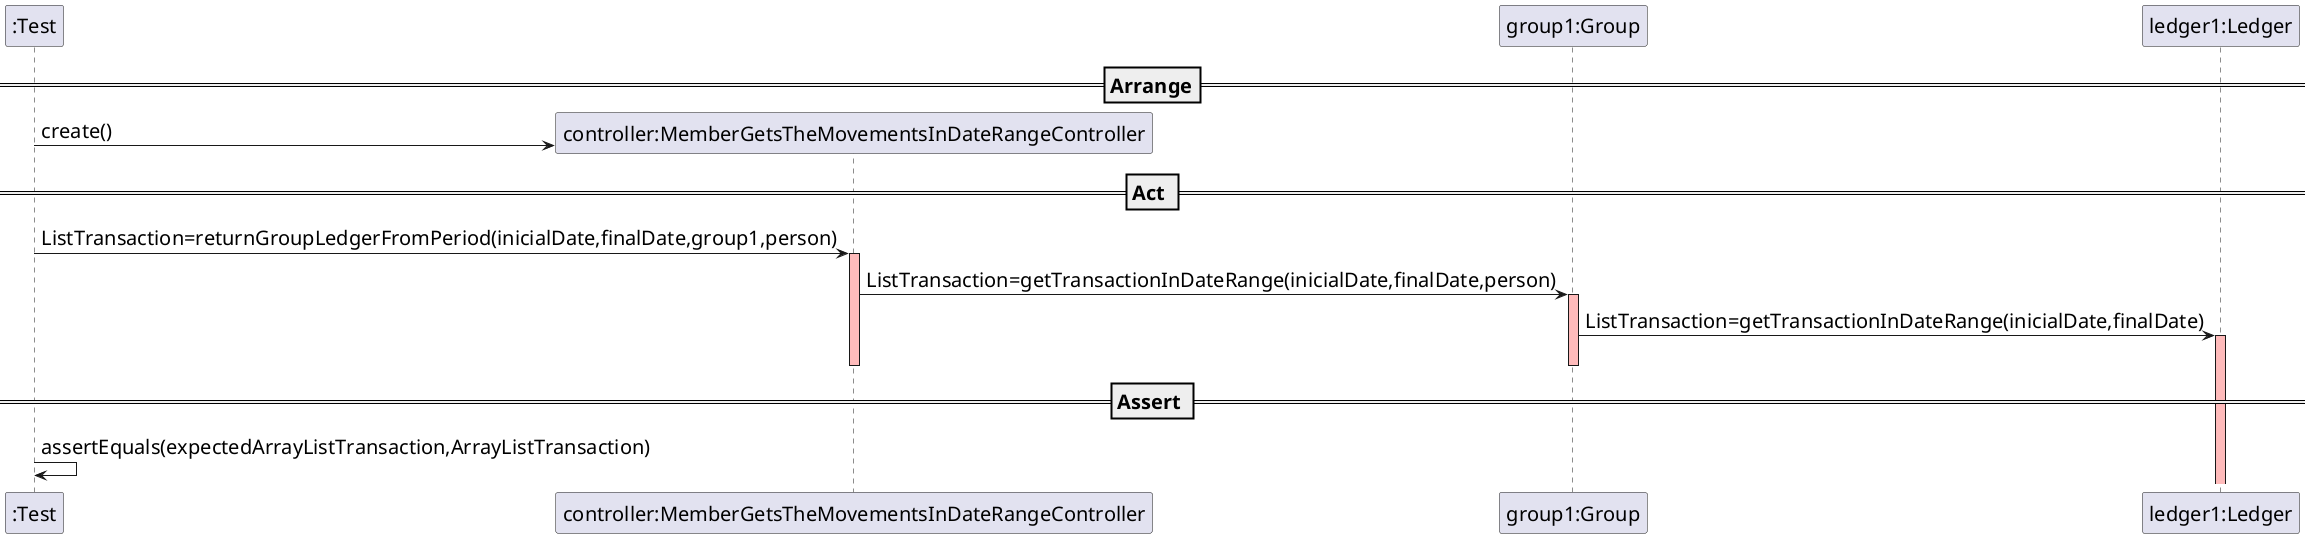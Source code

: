 @startuml
skinparam DefaultFontSize 20

create ":Test"



==Arrange==
create "controller:MemberGetsTheMovementsInDateRangeController"
":Test" -> "controller:MemberGetsTheMovementsInDateRangeController" : create()
participant "group1:Group"
participant "ledger1:Ledger"


== Act ==

":Test" -> "controller:MemberGetsTheMovementsInDateRangeController" : ListTransaction=returnGroupLedgerFromPeriod(inicialDate,finalDate,group1,person)
activate "controller:MemberGetsTheMovementsInDateRangeController"  #FFBBBB

"controller:MemberGetsTheMovementsInDateRangeController" -> "group1:Group" : ListTransaction=getTransactionInDateRange(inicialDate,finalDate,person)
activate "group1:Group"  #FFBBBB

"group1:Group" -> "ledger1:Ledger" : ListTransaction=getTransactionInDateRange(inicialDate,finalDate)
activate "ledger1:Ledger"  #FFBBBB



deactivate "group1:Group"  #FFBBBB
deactivate "controller:MemberGetsTheMovementsInDateRangeController"  #FFBBBB

== Assert ==

":Test" -> ":Test" : assertEquals(expectedArrayListTransaction,ArrayListTransaction)

@enduml